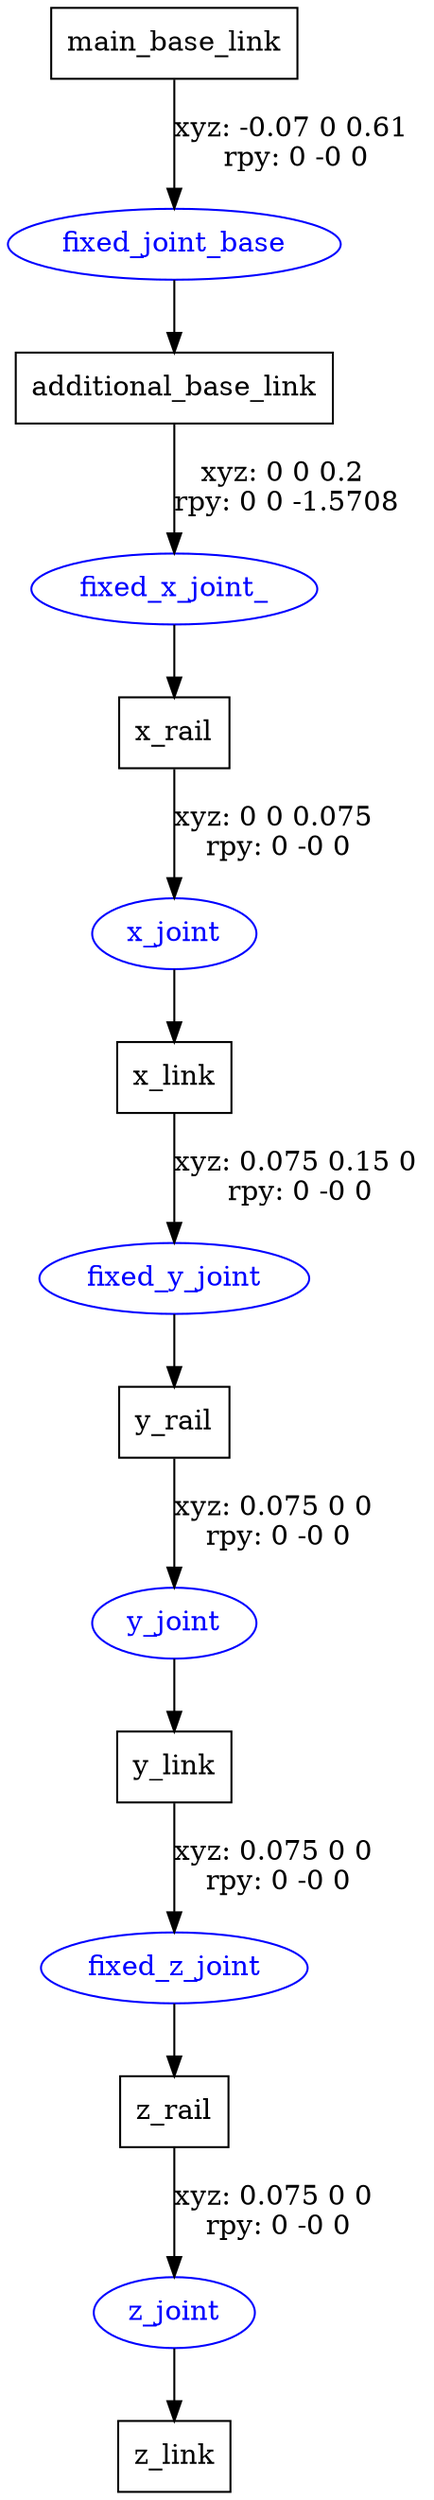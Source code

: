 digraph G {
node [shape=box];
"main_base_link" [label="main_base_link"];
"additional_base_link" [label="additional_base_link"];
"x_rail" [label="x_rail"];
"x_link" [label="x_link"];
"y_rail" [label="y_rail"];
"y_link" [label="y_link"];
"z_rail" [label="z_rail"];
"z_link" [label="z_link"];
node [shape=ellipse, color=blue, fontcolor=blue];
"main_base_link" -> "fixed_joint_base" [label="xyz: -0.07 0 0.61 \nrpy: 0 -0 0"]
"fixed_joint_base" -> "additional_base_link"
"additional_base_link" -> "fixed_x_joint_" [label="xyz: 0 0 0.2 \nrpy: 0 0 -1.5708"]
"fixed_x_joint_" -> "x_rail"
"x_rail" -> "x_joint" [label="xyz: 0 0 0.075 \nrpy: 0 -0 0"]
"x_joint" -> "x_link"
"x_link" -> "fixed_y_joint" [label="xyz: 0.075 0.15 0 \nrpy: 0 -0 0"]
"fixed_y_joint" -> "y_rail"
"y_rail" -> "y_joint" [label="xyz: 0.075 0 0 \nrpy: 0 -0 0"]
"y_joint" -> "y_link"
"y_link" -> "fixed_z_joint" [label="xyz: 0.075 0 0 \nrpy: 0 -0 0"]
"fixed_z_joint" -> "z_rail"
"z_rail" -> "z_joint" [label="xyz: 0.075 0 0 \nrpy: 0 -0 0"]
"z_joint" -> "z_link"
}
